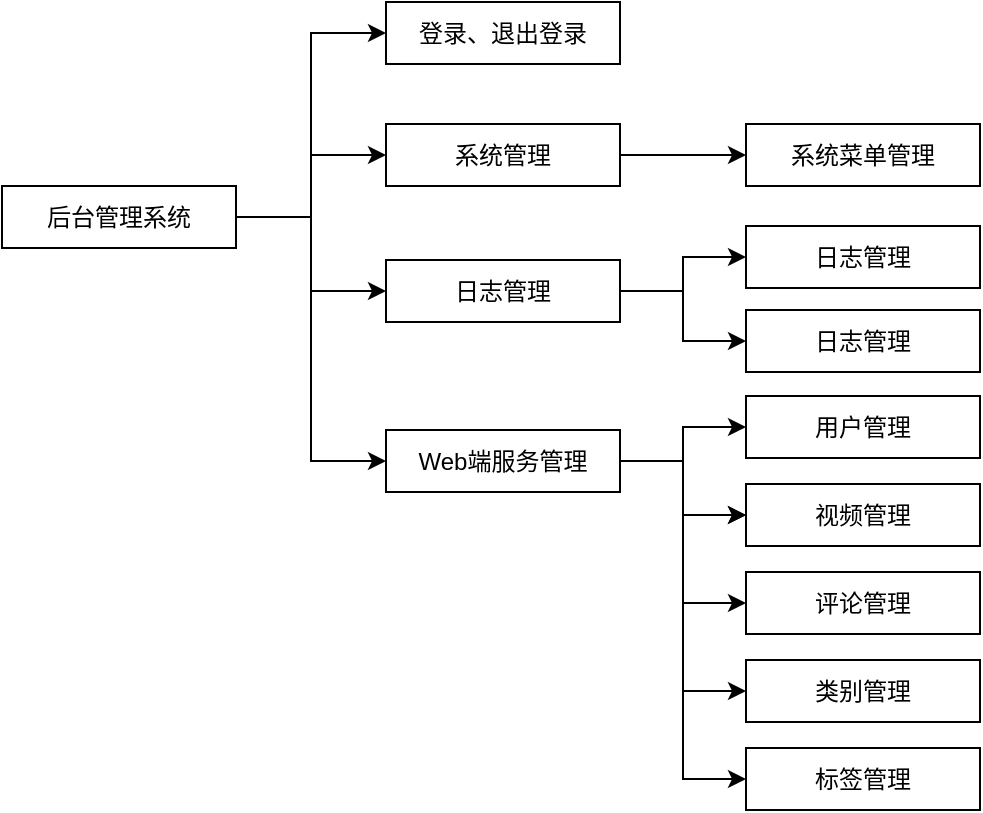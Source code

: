 <mxfile version="21.2.9" type="github">
  <diagram name="第 1 页" id="I2MNKl6oGiqoApTx4zvv">
    <mxGraphModel dx="993" dy="1387" grid="0" gridSize="10" guides="1" tooltips="1" connect="1" arrows="1" fold="1" page="0" pageScale="1" pageWidth="827" pageHeight="1169" math="0" shadow="0">
      <root>
        <mxCell id="0" />
        <mxCell id="1" parent="0" />
        <mxCell id="VZLZcNcOcskY34TbeXGj-14" style="edgeStyle=orthogonalEdgeStyle;rounded=0;orthogonalLoop=1;jettySize=auto;html=1;entryX=0;entryY=0.5;entryDx=0;entryDy=0;" edge="1" parent="1" source="VZLZcNcOcskY34TbeXGj-1" target="VZLZcNcOcskY34TbeXGj-6">
          <mxGeometry relative="1" as="geometry" />
        </mxCell>
        <mxCell id="VZLZcNcOcskY34TbeXGj-15" style="edgeStyle=orthogonalEdgeStyle;rounded=0;orthogonalLoop=1;jettySize=auto;html=1;entryX=0;entryY=0.5;entryDx=0;entryDy=0;" edge="1" parent="1" source="VZLZcNcOcskY34TbeXGj-1" target="VZLZcNcOcskY34TbeXGj-4">
          <mxGeometry relative="1" as="geometry" />
        </mxCell>
        <mxCell id="VZLZcNcOcskY34TbeXGj-16" style="edgeStyle=orthogonalEdgeStyle;rounded=0;orthogonalLoop=1;jettySize=auto;html=1;entryX=0;entryY=0.5;entryDx=0;entryDy=0;" edge="1" parent="1" source="VZLZcNcOcskY34TbeXGj-1" target="VZLZcNcOcskY34TbeXGj-5">
          <mxGeometry relative="1" as="geometry" />
        </mxCell>
        <mxCell id="VZLZcNcOcskY34TbeXGj-17" style="edgeStyle=orthogonalEdgeStyle;rounded=0;orthogonalLoop=1;jettySize=auto;html=1;entryX=0;entryY=0.5;entryDx=0;entryDy=0;" edge="1" parent="1" source="VZLZcNcOcskY34TbeXGj-1" target="VZLZcNcOcskY34TbeXGj-7">
          <mxGeometry relative="1" as="geometry">
            <mxPoint x="243" y="-211.4" as="targetPoint" />
          </mxGeometry>
        </mxCell>
        <mxCell id="VZLZcNcOcskY34TbeXGj-1" value="后台管理系统" style="rounded=0;whiteSpace=wrap;html=1;" vertex="1" parent="1">
          <mxGeometry x="52" y="-358" width="117" height="31" as="geometry" />
        </mxCell>
        <mxCell id="VZLZcNcOcskY34TbeXGj-20" style="edgeStyle=orthogonalEdgeStyle;rounded=0;orthogonalLoop=1;jettySize=auto;html=1;entryX=0;entryY=0.5;entryDx=0;entryDy=0;" edge="1" parent="1" source="VZLZcNcOcskY34TbeXGj-4" target="VZLZcNcOcskY34TbeXGj-8">
          <mxGeometry relative="1" as="geometry" />
        </mxCell>
        <mxCell id="VZLZcNcOcskY34TbeXGj-4" value="系统管理" style="rounded=0;whiteSpace=wrap;html=1;" vertex="1" parent="1">
          <mxGeometry x="244" y="-389" width="117" height="31" as="geometry" />
        </mxCell>
        <mxCell id="VZLZcNcOcskY34TbeXGj-21" style="edgeStyle=orthogonalEdgeStyle;rounded=0;orthogonalLoop=1;jettySize=auto;html=1;entryX=0;entryY=0.5;entryDx=0;entryDy=0;" edge="1" parent="1" source="VZLZcNcOcskY34TbeXGj-5" target="VZLZcNcOcskY34TbeXGj-10">
          <mxGeometry relative="1" as="geometry" />
        </mxCell>
        <mxCell id="VZLZcNcOcskY34TbeXGj-22" style="edgeStyle=orthogonalEdgeStyle;rounded=0;orthogonalLoop=1;jettySize=auto;html=1;entryX=0;entryY=0.5;entryDx=0;entryDy=0;" edge="1" parent="1" source="VZLZcNcOcskY34TbeXGj-5" target="VZLZcNcOcskY34TbeXGj-11">
          <mxGeometry relative="1" as="geometry" />
        </mxCell>
        <mxCell id="VZLZcNcOcskY34TbeXGj-5" value="日志管理" style="rounded=0;whiteSpace=wrap;html=1;" vertex="1" parent="1">
          <mxGeometry x="244" y="-321" width="117" height="31" as="geometry" />
        </mxCell>
        <mxCell id="VZLZcNcOcskY34TbeXGj-6" value="登录、退出登录" style="rounded=0;whiteSpace=wrap;html=1;" vertex="1" parent="1">
          <mxGeometry x="244" y="-450" width="117" height="31" as="geometry" />
        </mxCell>
        <mxCell id="VZLZcNcOcskY34TbeXGj-29" style="edgeStyle=orthogonalEdgeStyle;rounded=0;orthogonalLoop=1;jettySize=auto;html=1;entryX=0;entryY=0.5;entryDx=0;entryDy=0;" edge="1" parent="1" source="VZLZcNcOcskY34TbeXGj-7" target="VZLZcNcOcskY34TbeXGj-24">
          <mxGeometry relative="1" as="geometry">
            <mxPoint x="384.6" y="-234.6" as="targetPoint" />
          </mxGeometry>
        </mxCell>
        <mxCell id="VZLZcNcOcskY34TbeXGj-30" style="edgeStyle=orthogonalEdgeStyle;rounded=0;orthogonalLoop=1;jettySize=auto;html=1;entryX=0;entryY=0.5;entryDx=0;entryDy=0;" edge="1" parent="1" source="VZLZcNcOcskY34TbeXGj-7" target="VZLZcNcOcskY34TbeXGj-25">
          <mxGeometry relative="1" as="geometry" />
        </mxCell>
        <mxCell id="VZLZcNcOcskY34TbeXGj-32" style="edgeStyle=orthogonalEdgeStyle;rounded=0;orthogonalLoop=1;jettySize=auto;html=1;entryX=0;entryY=0.5;entryDx=0;entryDy=0;" edge="1" parent="1" source="VZLZcNcOcskY34TbeXGj-7" target="VZLZcNcOcskY34TbeXGj-27">
          <mxGeometry relative="1" as="geometry" />
        </mxCell>
        <mxCell id="VZLZcNcOcskY34TbeXGj-33" value="" style="edgeStyle=orthogonalEdgeStyle;rounded=0;orthogonalLoop=1;jettySize=auto;html=1;" edge="1" parent="1" source="VZLZcNcOcskY34TbeXGj-7" target="VZLZcNcOcskY34TbeXGj-25">
          <mxGeometry relative="1" as="geometry" />
        </mxCell>
        <mxCell id="VZLZcNcOcskY34TbeXGj-34" style="edgeStyle=orthogonalEdgeStyle;rounded=0;orthogonalLoop=1;jettySize=auto;html=1;entryX=0;entryY=0.5;entryDx=0;entryDy=0;" edge="1" parent="1" source="VZLZcNcOcskY34TbeXGj-7" target="VZLZcNcOcskY34TbeXGj-23">
          <mxGeometry relative="1" as="geometry" />
        </mxCell>
        <mxCell id="VZLZcNcOcskY34TbeXGj-35" style="edgeStyle=orthogonalEdgeStyle;rounded=0;orthogonalLoop=1;jettySize=auto;html=1;entryX=0;entryY=0.5;entryDx=0;entryDy=0;" edge="1" parent="1" source="VZLZcNcOcskY34TbeXGj-7" target="VZLZcNcOcskY34TbeXGj-26">
          <mxGeometry relative="1" as="geometry" />
        </mxCell>
        <mxCell id="VZLZcNcOcskY34TbeXGj-7" value="Web端服务管理" style="rounded=0;whiteSpace=wrap;html=1;" vertex="1" parent="1">
          <mxGeometry x="244" y="-236" width="117" height="31" as="geometry" />
        </mxCell>
        <mxCell id="VZLZcNcOcskY34TbeXGj-8" value="系统菜单管理" style="rounded=0;whiteSpace=wrap;html=1;" vertex="1" parent="1">
          <mxGeometry x="424" y="-389" width="117" height="31" as="geometry" />
        </mxCell>
        <mxCell id="VZLZcNcOcskY34TbeXGj-10" value="日志管理" style="rounded=0;whiteSpace=wrap;html=1;" vertex="1" parent="1">
          <mxGeometry x="424" y="-338" width="117" height="31" as="geometry" />
        </mxCell>
        <mxCell id="VZLZcNcOcskY34TbeXGj-11" value="日志管理" style="rounded=0;whiteSpace=wrap;html=1;" vertex="1" parent="1">
          <mxGeometry x="424" y="-296" width="117" height="31" as="geometry" />
        </mxCell>
        <mxCell id="VZLZcNcOcskY34TbeXGj-23" value="评论管理" style="rounded=0;whiteSpace=wrap;html=1;" vertex="1" parent="1">
          <mxGeometry x="424" y="-165" width="117" height="31" as="geometry" />
        </mxCell>
        <mxCell id="VZLZcNcOcskY34TbeXGj-24" value="用户管理" style="rounded=0;whiteSpace=wrap;html=1;" vertex="1" parent="1">
          <mxGeometry x="424" y="-253" width="117" height="31" as="geometry" />
        </mxCell>
        <mxCell id="VZLZcNcOcskY34TbeXGj-25" value="视频管理" style="rounded=0;whiteSpace=wrap;html=1;" vertex="1" parent="1">
          <mxGeometry x="424" y="-209" width="117" height="31" as="geometry" />
        </mxCell>
        <mxCell id="VZLZcNcOcskY34TbeXGj-26" value="类别管理" style="rounded=0;whiteSpace=wrap;html=1;" vertex="1" parent="1">
          <mxGeometry x="424" y="-121" width="117" height="31" as="geometry" />
        </mxCell>
        <mxCell id="VZLZcNcOcskY34TbeXGj-27" value="标签管理" style="rounded=0;whiteSpace=wrap;html=1;" vertex="1" parent="1">
          <mxGeometry x="424" y="-77" width="117" height="31" as="geometry" />
        </mxCell>
      </root>
    </mxGraphModel>
  </diagram>
</mxfile>
